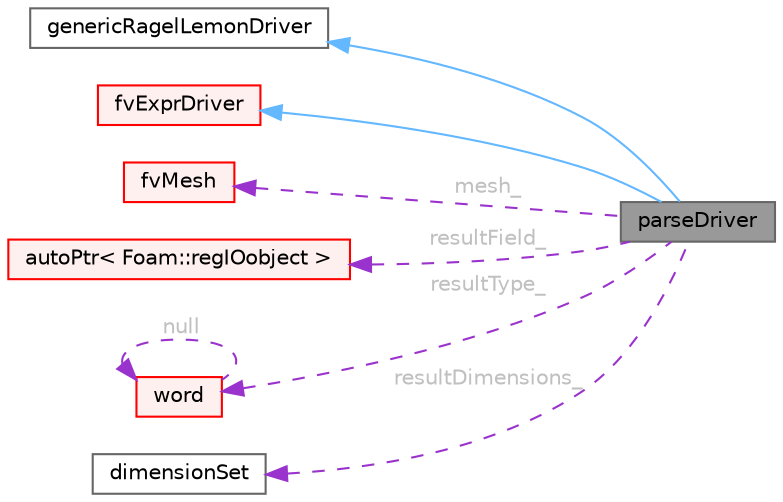 digraph "parseDriver"
{
 // LATEX_PDF_SIZE
  bgcolor="transparent";
  edge [fontname=Helvetica,fontsize=10,labelfontname=Helvetica,labelfontsize=10];
  node [fontname=Helvetica,fontsize=10,shape=box,height=0.2,width=0.4];
  rankdir="LR";
  Node1 [id="Node000001",label="parseDriver",height=0.2,width=0.4,color="gray40", fillcolor="grey60", style="filled", fontcolor="black",tooltip="Driver for volume, surface, point field expressions."];
  Node2 -> Node1 [id="edge1_Node000001_Node000002",dir="back",color="steelblue1",style="solid",tooltip=" "];
  Node2 [id="Node000002",label="genericRagelLemonDriver",height=0.2,width=0.4,color="gray40", fillcolor="white", style="filled",URL="$classFoam_1_1parsing_1_1genericRagelLemonDriver.html",tooltip="Generic interface code for Ragel/Lemon combination Subclasses should implement one or more process() ..."];
  Node3 -> Node1 [id="edge2_Node000001_Node000003",dir="back",color="steelblue1",style="solid",tooltip=" "];
  Node3 [id="Node000003",label="fvExprDriver",height=0.2,width=0.4,color="red", fillcolor="#FFF0F0", style="filled",URL="$classFoam_1_1expressions_1_1fvExprDriver.html",tooltip="Base driver for parsing value expressions associated with an fvMesh."];
  Node33 -> Node1 [id="edge3_Node000001_Node000033",dir="back",color="darkorchid3",style="dashed",tooltip=" ",label=" mesh_",fontcolor="grey" ];
  Node33 [id="Node000033",label="fvMesh",height=0.2,width=0.4,color="red", fillcolor="#FFF0F0", style="filled",URL="$classFoam_1_1fvMesh.html",tooltip="Mesh data needed to do the Finite Volume discretisation."];
  Node67 -> Node1 [id="edge4_Node000001_Node000067",dir="back",color="darkorchid3",style="dashed",tooltip=" ",label=" resultField_",fontcolor="grey" ];
  Node67 [id="Node000067",label="autoPtr\< Foam::regIOobject \>",height=0.2,width=0.4,color="red", fillcolor="#FFF0F0", style="filled",URL="$classFoam_1_1autoPtr.html",tooltip=" "];
  Node36 -> Node1 [id="edge5_Node000001_Node000036",dir="back",color="darkorchid3",style="dashed",tooltip=" ",label=" resultType_",fontcolor="grey" ];
  Node36 [id="Node000036",label="word",height=0.2,width=0.4,color="red", fillcolor="#FFF0F0", style="filled",URL="$classFoam_1_1word.html",tooltip="A class for handling words, derived from Foam::string."];
  Node36 -> Node36 [id="edge6_Node000036_Node000036",dir="back",color="darkorchid3",style="dashed",tooltip=" ",label=" null",fontcolor="grey" ];
  Node69 -> Node1 [id="edge7_Node000001_Node000069",dir="back",color="darkorchid3",style="dashed",tooltip=" ",label=" resultDimensions_",fontcolor="grey" ];
  Node69 [id="Node000069",label="dimensionSet",height=0.2,width=0.4,color="gray40", fillcolor="white", style="filled",URL="$classFoam_1_1dimensionSet.html",tooltip="Dimension set for the base types, which can be used to implement rigorous dimension checking for alge..."];
}
